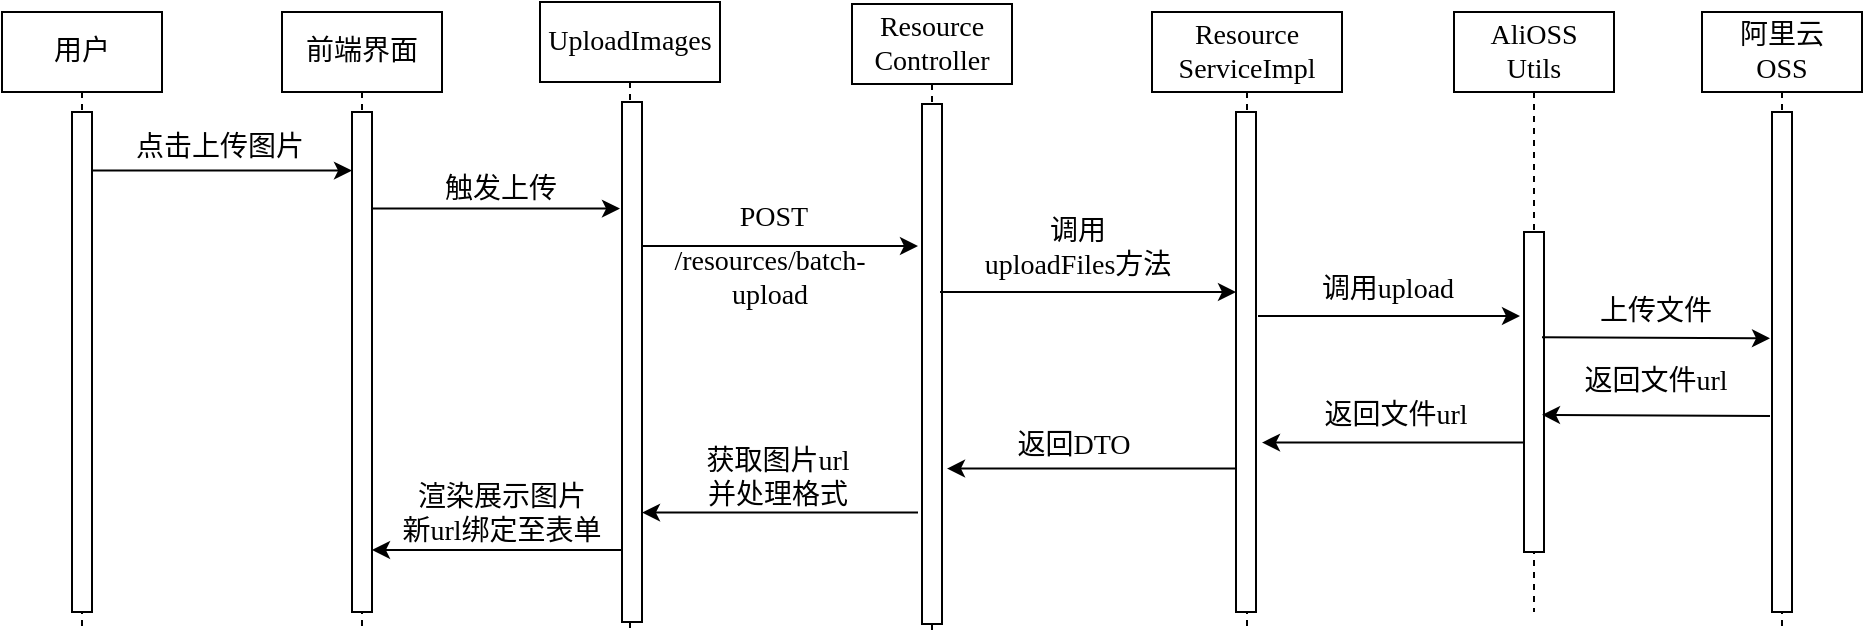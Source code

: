 <mxfile version="26.2.14">
  <diagram name="Page-1" id="2YBvvXClWsGukQMizWep">
    <mxGraphModel dx="947" dy="542" grid="1" gridSize="10" guides="1" tooltips="1" connect="1" arrows="1" fold="1" page="1" pageScale="1" pageWidth="1100" pageHeight="850" math="0" shadow="0">
      <root>
        <mxCell id="0" />
        <mxCell id="1" parent="0" />
        <mxCell id="1x29o_3ZwKhWgOv2N2SG-2" value="用户" style="shape=umlLifeline;perimeter=lifelinePerimeter;whiteSpace=wrap;html=1;container=1;dropTarget=0;collapsible=0;recursiveResize=0;outlineConnect=0;portConstraint=eastwest;newEdgeStyle={&quot;curved&quot;:0,&quot;rounded&quot;:0};fontFamily=宋体;fontSize=14;" parent="1" vertex="1">
          <mxGeometry x="20" y="50" width="80" height="310" as="geometry" />
        </mxCell>
        <mxCell id="1x29o_3ZwKhWgOv2N2SG-4" value="" style="html=1;points=[[0,0,0,0,5],[0,1,0,0,-5],[1,0,0,0,5],[1,1,0,0,-5]];perimeter=orthogonalPerimeter;outlineConnect=0;targetShapes=umlLifeline;portConstraint=eastwest;newEdgeStyle={&quot;curved&quot;:0,&quot;rounded&quot;:0};fontFamily=宋体;fontSize=14;" parent="1x29o_3ZwKhWgOv2N2SG-2" vertex="1">
          <mxGeometry x="35" y="50" width="10" height="250" as="geometry" />
        </mxCell>
        <mxCell id="1x29o_3ZwKhWgOv2N2SG-3" value="前端界面" style="shape=umlLifeline;perimeter=lifelinePerimeter;whiteSpace=wrap;html=1;container=1;dropTarget=0;collapsible=0;recursiveResize=0;outlineConnect=0;portConstraint=eastwest;newEdgeStyle={&quot;curved&quot;:0,&quot;rounded&quot;:0};fontFamily=宋体;fontSize=14;" parent="1" vertex="1">
          <mxGeometry x="160" y="50" width="80" height="310" as="geometry" />
        </mxCell>
        <mxCell id="1x29o_3ZwKhWgOv2N2SG-5" value="" style="html=1;points=[[0,0,0,0,5],[0,1,0,0,-5],[1,0,0,0,5],[1,1,0,0,-5]];perimeter=orthogonalPerimeter;outlineConnect=0;targetShapes=umlLifeline;portConstraint=eastwest;newEdgeStyle={&quot;curved&quot;:0,&quot;rounded&quot;:0};fontFamily=宋体;fontSize=14;" parent="1x29o_3ZwKhWgOv2N2SG-3" vertex="1">
          <mxGeometry x="35" y="50" width="10" height="250" as="geometry" />
        </mxCell>
        <mxCell id="1x29o_3ZwKhWgOv2N2SG-6" value="UploadImages" style="shape=umlLifeline;perimeter=lifelinePerimeter;whiteSpace=wrap;html=1;container=1;dropTarget=0;collapsible=0;recursiveResize=0;outlineConnect=0;portConstraint=eastwest;newEdgeStyle={&quot;curved&quot;:0,&quot;rounded&quot;:0};fontFamily=宋体;fontSize=14;" parent="1" vertex="1">
          <mxGeometry x="289" y="45" width="90" height="315" as="geometry" />
        </mxCell>
        <mxCell id="1x29o_3ZwKhWgOv2N2SG-7" value="" style="html=1;points=[[0,0,0,0,5],[0,1,0,0,-5],[1,0,0,0,5],[1,1,0,0,-5]];perimeter=orthogonalPerimeter;outlineConnect=0;targetShapes=umlLifeline;portConstraint=eastwest;newEdgeStyle={&quot;curved&quot;:0,&quot;rounded&quot;:0};fontFamily=宋体;fontSize=14;" parent="1x29o_3ZwKhWgOv2N2SG-6" vertex="1">
          <mxGeometry x="41" y="50" width="10" height="260" as="geometry" />
        </mxCell>
        <mxCell id="1x29o_3ZwKhWgOv2N2SG-8" value="Resource&lt;div&gt;Controller&lt;/div&gt;" style="shape=umlLifeline;perimeter=lifelinePerimeter;whiteSpace=wrap;html=1;container=1;dropTarget=0;collapsible=0;recursiveResize=0;outlineConnect=0;portConstraint=eastwest;newEdgeStyle={&quot;curved&quot;:0,&quot;rounded&quot;:0};fontFamily=宋体;fontSize=14;" parent="1" vertex="1">
          <mxGeometry x="445" y="46" width="80" height="314" as="geometry" />
        </mxCell>
        <mxCell id="1x29o_3ZwKhWgOv2N2SG-9" value="" style="html=1;points=[[0,0,0,0,5],[0,1,0,0,-5],[1,0,0,0,5],[1,1,0,0,-5]];perimeter=orthogonalPerimeter;outlineConnect=0;targetShapes=umlLifeline;portConstraint=eastwest;newEdgeStyle={&quot;curved&quot;:0,&quot;rounded&quot;:0};fontFamily=宋体;fontSize=14;" parent="1x29o_3ZwKhWgOv2N2SG-8" vertex="1">
          <mxGeometry x="35" y="50" width="10" height="260" as="geometry" />
        </mxCell>
        <mxCell id="ad1gADm1mFAbiEcde9q4-28" value="Resource&lt;div&gt;ServiceImpl&lt;/div&gt;" style="shape=umlLifeline;perimeter=lifelinePerimeter;whiteSpace=wrap;html=1;container=1;dropTarget=0;collapsible=0;recursiveResize=0;outlineConnect=0;portConstraint=eastwest;newEdgeStyle={&quot;curved&quot;:0,&quot;rounded&quot;:0};fontFamily=宋体;fontSize=14;" parent="1" vertex="1">
          <mxGeometry x="595" y="50" width="95" height="310" as="geometry" />
        </mxCell>
        <mxCell id="ad1gADm1mFAbiEcde9q4-29" value="" style="html=1;points=[[0,0,0,0,5],[0,1,0,0,-5],[1,0,0,0,5],[1,1,0,0,-5]];perimeter=orthogonalPerimeter;outlineConnect=0;targetShapes=umlLifeline;portConstraint=eastwest;newEdgeStyle={&quot;curved&quot;:0,&quot;rounded&quot;:0};fontFamily=宋体;fontSize=14;" parent="ad1gADm1mFAbiEcde9q4-28" vertex="1">
          <mxGeometry x="42" y="50" width="10" height="250" as="geometry" />
        </mxCell>
        <mxCell id="ad1gADm1mFAbiEcde9q4-32" value="AliOSS&lt;div&gt;Utils&lt;/div&gt;" style="shape=umlLifeline;perimeter=lifelinePerimeter;whiteSpace=wrap;html=1;container=1;dropTarget=0;collapsible=0;recursiveResize=0;outlineConnect=0;portConstraint=eastwest;newEdgeStyle={&quot;curved&quot;:0,&quot;rounded&quot;:0};fontFamily=宋体;fontSize=14;" parent="1" vertex="1">
          <mxGeometry x="746" y="50" width="80" height="300" as="geometry" />
        </mxCell>
        <mxCell id="ad1gADm1mFAbiEcde9q4-33" value="" style="html=1;points=[[0,0,0,0,5],[0,1,0,0,-5],[1,0,0,0,5],[1,1,0,0,-5]];perimeter=orthogonalPerimeter;outlineConnect=0;targetShapes=umlLifeline;portConstraint=eastwest;newEdgeStyle={&quot;curved&quot;:0,&quot;rounded&quot;:0};fontFamily=宋体;fontSize=14;" parent="ad1gADm1mFAbiEcde9q4-32" vertex="1">
          <mxGeometry x="35" y="110" width="10" height="160" as="geometry" />
        </mxCell>
        <mxCell id="0F0EET06Su26YR_tjOuU-1" value="" style="group" parent="1" vertex="1" connectable="0">
          <mxGeometry x="65" y="105.31" width="130" height="26" as="geometry" />
        </mxCell>
        <mxCell id="ad1gADm1mFAbiEcde9q4-1" value="" style="endArrow=classic;html=1;rounded=0;fontSize=14;fontFamily=宋体;" parent="0F0EET06Su26YR_tjOuU-1" edge="1">
          <mxGeometry width="50" height="50" relative="1" as="geometry">
            <mxPoint y="24" as="sourcePoint" />
            <mxPoint x="130" y="24" as="targetPoint" />
          </mxGeometry>
        </mxCell>
        <mxCell id="ad1gADm1mFAbiEcde9q4-2" value="点击上传图片" style="text;html=1;align=center;verticalAlign=middle;whiteSpace=wrap;rounded=0;fontSize=14;fontFamily=宋体;" parent="0F0EET06Su26YR_tjOuU-1" vertex="1">
          <mxGeometry x="9" width="110" height="26" as="geometry" />
        </mxCell>
        <mxCell id="ad1gADm1mFAbiEcde9q4-31" value="调用&lt;div&gt;uploadFiles方法&lt;/div&gt;" style="text;html=1;align=center;verticalAlign=middle;whiteSpace=wrap;rounded=0;fontSize=14;fontFamily=宋体;spacing=0;" parent="1" vertex="1">
          <mxGeometry x="500" y="155" width="116" height="26" as="geometry" />
        </mxCell>
        <mxCell id="ad1gADm1mFAbiEcde9q4-34" value="" style="endArrow=classic;html=1;rounded=0;fontSize=14;fontFamily=宋体;sourcePerimeterSpacing=0;targetPerimeterSpacing=0;" parent="1" edge="1" target="ad1gADm1mFAbiEcde9q4-29">
          <mxGeometry width="50" height="50" relative="1" as="geometry">
            <mxPoint x="489" y="190" as="sourcePoint" />
            <mxPoint x="616" y="190" as="targetPoint" />
          </mxGeometry>
        </mxCell>
        <mxCell id="1x29o_3ZwKhWgOv2N2SG-41" value="" style="endArrow=classic;html=1;rounded=0;fontSize=14;fontFamily=宋体;" parent="1" edge="1" source="1x29o_3ZwKhWgOv2N2SG-5">
          <mxGeometry width="50" height="50" relative="1" as="geometry">
            <mxPoint x="210" y="148.308" as="sourcePoint" />
            <mxPoint x="329" y="148.308" as="targetPoint" />
          </mxGeometry>
        </mxCell>
        <mxCell id="1x29o_3ZwKhWgOv2N2SG-42" value="触发上传" style="text;html=1;align=center;verticalAlign=middle;whiteSpace=wrap;rounded=0;fontSize=14;fontFamily=宋体;" parent="1" vertex="1">
          <mxGeometry x="222.916" y="128" width="93.167" height="22" as="geometry" />
        </mxCell>
        <mxCell id="B0m1Zqaxs7CN3k1u0lsE-8" value="" style="group" vertex="1" connectable="0" parent="1">
          <mxGeometry x="340" y="140" width="138" height="56" as="geometry" />
        </mxCell>
        <mxCell id="1x29o_3ZwKhWgOv2N2SG-51" value="" style="endArrow=none;html=1;rounded=0;startArrow=classic;startFill=1;endFill=1;" parent="B0m1Zqaxs7CN3k1u0lsE-8" edge="1">
          <mxGeometry width="50" height="50" relative="1" as="geometry">
            <mxPoint x="138" y="27" as="sourcePoint" />
            <mxPoint y="27" as="targetPoint" />
          </mxGeometry>
        </mxCell>
        <mxCell id="B0m1Zqaxs7CN3k1u0lsE-7" value="" style="group" vertex="1" connectable="0" parent="B0m1Zqaxs7CN3k1u0lsE-8">
          <mxGeometry x="5.33" width="120.02" height="56" as="geometry" />
        </mxCell>
        <mxCell id="1x29o_3ZwKhWgOv2N2SG-52" value="POST" style="text;html=1;align=center;verticalAlign=middle;whiteSpace=wrap;rounded=0;fontSize=14;fontFamily=宋体;spacing=0;" parent="B0m1Zqaxs7CN3k1u0lsE-7" vertex="1">
          <mxGeometry x="1.67" width="118.35" height="26" as="geometry" />
        </mxCell>
        <mxCell id="B0m1Zqaxs7CN3k1u0lsE-4" value="/resources/batch-upload" style="text;html=1;align=center;verticalAlign=middle;whiteSpace=wrap;rounded=0;fontSize=14;fontFamily=宋体;spacing=0;" vertex="1" parent="B0m1Zqaxs7CN3k1u0lsE-7">
          <mxGeometry y="30" width="118.35" height="26" as="geometry" />
        </mxCell>
        <mxCell id="ad1gADm1mFAbiEcde9q4-37" value="调用upload" style="text;html=1;align=center;verticalAlign=middle;whiteSpace=wrap;rounded=0;fontSize=14;fontFamily=宋体;spacing=0;" parent="1" vertex="1">
          <mxGeometry x="653" y="179" width="120" height="20" as="geometry" />
        </mxCell>
        <mxCell id="ad1gADm1mFAbiEcde9q4-38" value="" style="endArrow=classic;html=1;rounded=0;fontSize=14;fontFamily=宋体;sourcePerimeterSpacing=5;targetPerimeterSpacing=-2;" parent="1" edge="1">
          <mxGeometry width="50" height="50" relative="1" as="geometry">
            <mxPoint x="648" y="202" as="sourcePoint" />
            <mxPoint x="779" y="202" as="targetPoint" />
          </mxGeometry>
        </mxCell>
        <mxCell id="B0m1Zqaxs7CN3k1u0lsE-13" value="阿里云&lt;div&gt;OSS&lt;/div&gt;" style="shape=umlLifeline;perimeter=lifelinePerimeter;whiteSpace=wrap;html=1;container=1;dropTarget=0;collapsible=0;recursiveResize=0;outlineConnect=0;portConstraint=eastwest;newEdgeStyle={&quot;curved&quot;:0,&quot;rounded&quot;:0};fontFamily=宋体;fontSize=14;" vertex="1" parent="1">
          <mxGeometry x="870" y="50" width="80" height="310" as="geometry" />
        </mxCell>
        <mxCell id="B0m1Zqaxs7CN3k1u0lsE-14" value="" style="html=1;points=[[0,0,0,0,5],[0,1,0,0,-5],[1,0,0,0,5],[1,1,0,0,-5]];perimeter=orthogonalPerimeter;outlineConnect=0;targetShapes=umlLifeline;portConstraint=eastwest;newEdgeStyle={&quot;curved&quot;:0,&quot;rounded&quot;:0};fontFamily=宋体;fontSize=14;" vertex="1" parent="B0m1Zqaxs7CN3k1u0lsE-13">
          <mxGeometry x="35" y="50" width="10" height="250" as="geometry" />
        </mxCell>
        <mxCell id="B0m1Zqaxs7CN3k1u0lsE-18" value="" style="group" vertex="1" connectable="0" parent="1">
          <mxGeometry x="787" y="190" width="120" height="23.156" as="geometry" />
        </mxCell>
        <mxCell id="B0m1Zqaxs7CN3k1u0lsE-15" value="" style="endArrow=classic;html=1;rounded=0;fontSize=14;fontFamily=宋体;entryX=0.95;entryY=0.506;entryDx=0;entryDy=0;entryPerimeter=0;" edge="1" parent="B0m1Zqaxs7CN3k1u0lsE-18">
          <mxGeometry width="50" height="50" relative="1" as="geometry">
            <mxPoint x="3" y="22.58" as="sourcePoint" />
            <mxPoint x="117" y="23.156" as="targetPoint" />
          </mxGeometry>
        </mxCell>
        <mxCell id="B0m1Zqaxs7CN3k1u0lsE-16" value="上传文件" style="text;html=1;align=center;verticalAlign=middle;whiteSpace=wrap;rounded=0;fontSize=14;fontFamily=宋体;spacing=0;" vertex="1" parent="B0m1Zqaxs7CN3k1u0lsE-18">
          <mxGeometry width="120" height="20" as="geometry" />
        </mxCell>
        <mxCell id="B0m1Zqaxs7CN3k1u0lsE-22" value="" style="group" vertex="1" connectable="0" parent="1">
          <mxGeometry x="787" y="225.42" width="120" height="26.576" as="geometry" />
        </mxCell>
        <mxCell id="B0m1Zqaxs7CN3k1u0lsE-23" value="" style="endArrow=none;html=1;rounded=0;fontSize=14;fontFamily=宋体;entryX=0.95;entryY=0.506;entryDx=0;entryDy=0;entryPerimeter=0;startFill=1;startArrow=classic;" edge="1" parent="B0m1Zqaxs7CN3k1u0lsE-22">
          <mxGeometry width="50" height="50" relative="1" as="geometry">
            <mxPoint x="3" y="26" as="sourcePoint" />
            <mxPoint x="117" y="26.576" as="targetPoint" />
          </mxGeometry>
        </mxCell>
        <mxCell id="B0m1Zqaxs7CN3k1u0lsE-24" value="返回文件url" style="text;html=1;align=center;verticalAlign=middle;whiteSpace=wrap;rounded=0;fontSize=14;fontFamily=宋体;spacing=0;" vertex="1" parent="B0m1Zqaxs7CN3k1u0lsE-22">
          <mxGeometry width="120" height="20" as="geometry" />
        </mxCell>
        <mxCell id="ad1gADm1mFAbiEcde9q4-40" value="返回文件url" style="text;html=1;align=center;verticalAlign=middle;whiteSpace=wrap;rounded=0;fontSize=14;fontFamily=宋体;spacing=0;" parent="1" vertex="1">
          <mxGeometry x="662.004" y="239.31" width="109.996" height="26" as="geometry" />
        </mxCell>
        <mxCell id="ad1gADm1mFAbiEcde9q4-41" value="" style="endArrow=classic;html=1;rounded=0;" parent="1" source="ad1gADm1mFAbiEcde9q4-33" edge="1">
          <mxGeometry width="50" height="50" relative="1" as="geometry">
            <mxPoint x="769.498" y="265.31" as="sourcePoint" />
            <mxPoint x="650" y="265.31" as="targetPoint" />
          </mxGeometry>
        </mxCell>
        <mxCell id="B0m1Zqaxs7CN3k1u0lsE-31" value="返回DTO" style="text;html=1;align=center;verticalAlign=middle;whiteSpace=wrap;rounded=0;fontSize=14;fontFamily=宋体;spacing=0;" vertex="1" parent="1">
          <mxGeometry x="498" y="254.31" width="116" height="26" as="geometry" />
        </mxCell>
        <mxCell id="B0m1Zqaxs7CN3k1u0lsE-32" value="" style="endArrow=classic;html=1;rounded=0;spacing=0;" edge="1" parent="1" source="ad1gADm1mFAbiEcde9q4-29">
          <mxGeometry width="50" height="50" relative="1" as="geometry">
            <mxPoint x="623.5" y="277.95" as="sourcePoint" />
            <mxPoint x="492.5" y="278.26" as="targetPoint" />
          </mxGeometry>
        </mxCell>
        <mxCell id="B0m1Zqaxs7CN3k1u0lsE-34" value="" style="group" vertex="1" connectable="0" parent="1">
          <mxGeometry x="205" y="292" width="138" height="27" as="geometry" />
        </mxCell>
        <mxCell id="B0m1Zqaxs7CN3k1u0lsE-35" value="" style="endArrow=classic;html=1;rounded=0;startArrow=none;startFill=0;endFill=1;" edge="1" parent="B0m1Zqaxs7CN3k1u0lsE-34">
          <mxGeometry width="50" height="50" relative="1" as="geometry">
            <mxPoint x="125" y="27" as="sourcePoint" />
            <mxPoint y="27" as="targetPoint" />
          </mxGeometry>
        </mxCell>
        <mxCell id="B0m1Zqaxs7CN3k1u0lsE-40" value="渲染展示图片&lt;div&gt;新url绑定至表单&lt;/div&gt;" style="text;html=1;align=center;verticalAlign=middle;whiteSpace=wrap;rounded=0;fontSize=14;fontFamily=宋体;spacing=0;" vertex="1" parent="B0m1Zqaxs7CN3k1u0lsE-34">
          <mxGeometry x="9.884" y="-4" width="110.4" height="26" as="geometry" />
        </mxCell>
        <mxCell id="ad1gADm1mFAbiEcde9q4-58" value="" style="endArrow=classic;html=1;rounded=0;startArrow=none;startFill=0;endFill=1;" parent="1" edge="1">
          <mxGeometry width="50" height="50" relative="1" as="geometry">
            <mxPoint x="478" y="300.31" as="sourcePoint" />
            <mxPoint x="340" y="300.31" as="targetPoint" />
          </mxGeometry>
        </mxCell>
        <mxCell id="ad1gADm1mFAbiEcde9q4-59" value="获取图片url&lt;div&gt;并处理格式&lt;/div&gt;" style="text;html=1;align=center;verticalAlign=middle;whiteSpace=wrap;rounded=0;fontSize=14;fontFamily=宋体;spacing=0;" parent="1" vertex="1">
          <mxGeometry x="353.324" y="270.31" width="110.4" height="26" as="geometry" />
        </mxCell>
      </root>
    </mxGraphModel>
  </diagram>
</mxfile>

